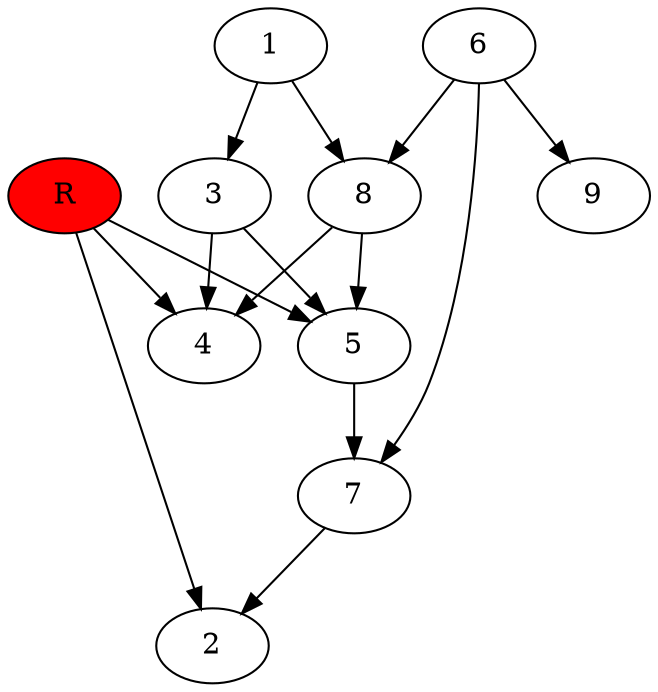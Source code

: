 digraph prb29928 {
	1
	2
	3
	4
	5
	6
	7
	8
	R [fillcolor="#ff0000" style=filled]
	1 -> 3
	1 -> 8
	3 -> 4
	3 -> 5
	5 -> 7
	6 -> 7
	6 -> 8
	6 -> 9
	7 -> 2
	8 -> 4
	8 -> 5
	R -> 2
	R -> 4
	R -> 5
}
